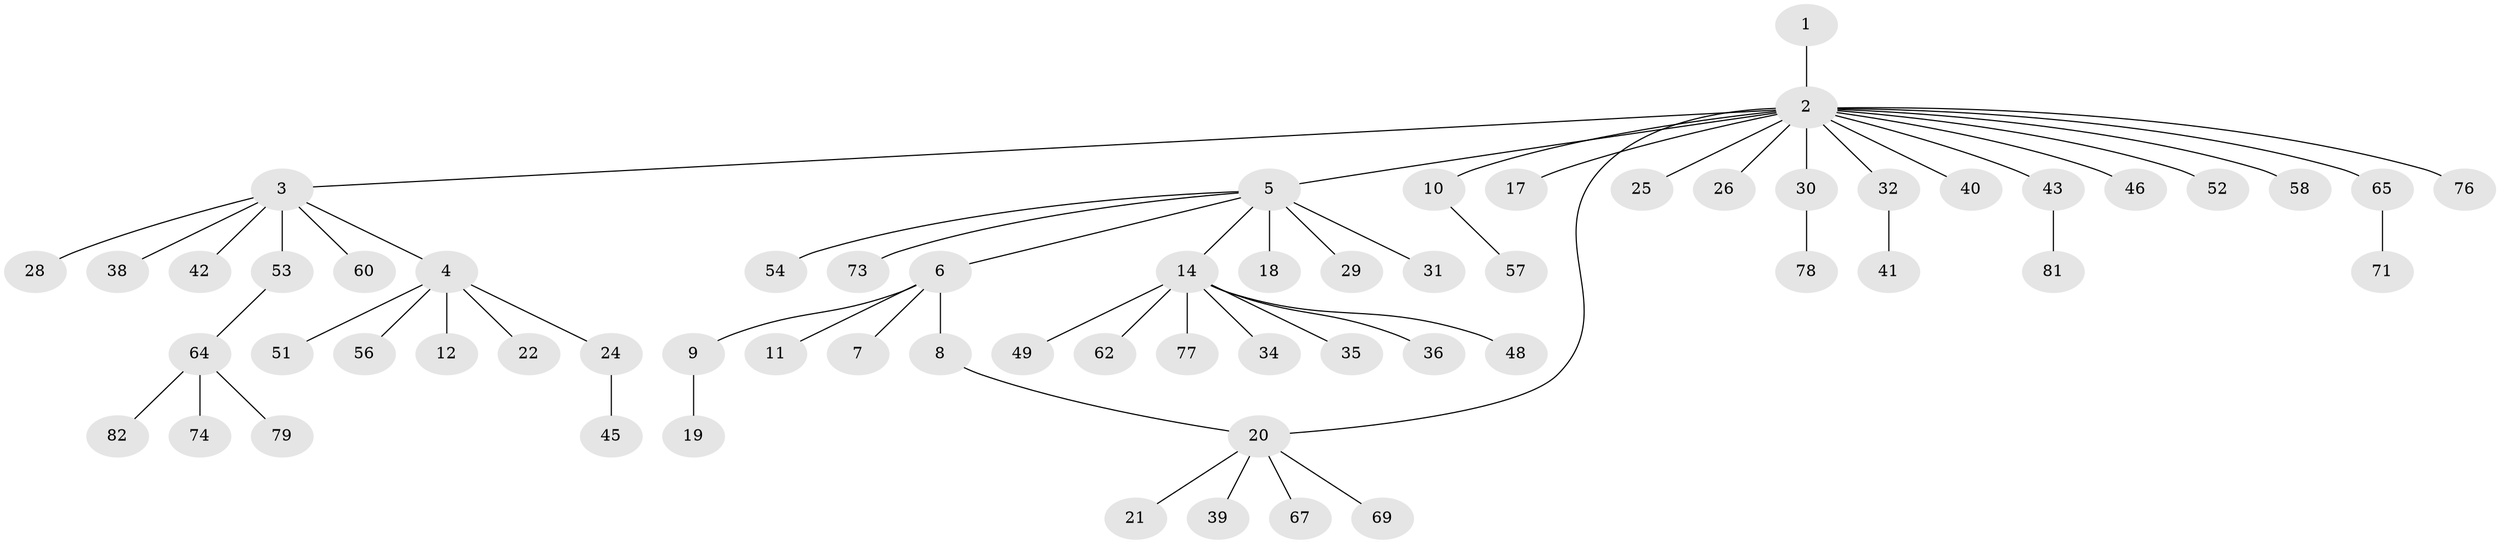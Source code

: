 // original degree distribution, {1: 0.6585365853658537, 17: 0.012195121951219513, 8: 0.012195121951219513, 7: 0.036585365853658534, 10: 0.012195121951219513, 6: 0.012195121951219513, 2: 0.17073170731707318, 3: 0.07317073170731707, 4: 0.012195121951219513}
// Generated by graph-tools (version 1.1) at 2025/41/03/06/25 10:41:51]
// undirected, 62 vertices, 62 edges
graph export_dot {
graph [start="1"]
  node [color=gray90,style=filled];
  1;
  2 [super="+15"];
  3 [super="+13"];
  4 [super="+16"];
  5 [super="+59"];
  6 [super="+23"];
  7;
  8;
  9;
  10 [super="+61"];
  11 [super="+37"];
  12;
  14 [super="+33"];
  17 [super="+47"];
  18;
  19;
  20 [super="+27"];
  21;
  22 [super="+66"];
  24;
  25;
  26;
  28;
  29;
  30 [super="+44"];
  31;
  32 [super="+72"];
  34;
  35;
  36;
  38;
  39;
  40;
  41;
  42 [super="+55"];
  43 [super="+75"];
  45 [super="+50"];
  46;
  48;
  49;
  51;
  52;
  53 [super="+63"];
  54;
  56;
  57;
  58;
  60;
  62;
  64 [super="+68"];
  65 [super="+70"];
  67;
  69;
  71;
  73;
  74;
  76;
  77 [super="+80"];
  78;
  79;
  81;
  82;
  1 -- 2;
  2 -- 3;
  2 -- 5 [weight=2];
  2 -- 10;
  2 -- 17;
  2 -- 20;
  2 -- 25;
  2 -- 26;
  2 -- 30;
  2 -- 32;
  2 -- 40;
  2 -- 43;
  2 -- 46;
  2 -- 52;
  2 -- 58;
  2 -- 76;
  2 -- 65;
  3 -- 4;
  3 -- 28;
  3 -- 38;
  3 -- 42;
  3 -- 53;
  3 -- 60;
  4 -- 12;
  4 -- 22;
  4 -- 24;
  4 -- 51;
  4 -- 56;
  5 -- 6;
  5 -- 14;
  5 -- 18;
  5 -- 29;
  5 -- 31;
  5 -- 54;
  5 -- 73;
  6 -- 7;
  6 -- 8;
  6 -- 9;
  6 -- 11;
  8 -- 20;
  9 -- 19;
  10 -- 57;
  14 -- 34;
  14 -- 35;
  14 -- 49;
  14 -- 62;
  14 -- 77;
  14 -- 48;
  14 -- 36;
  20 -- 21;
  20 -- 39;
  20 -- 67;
  20 -- 69;
  24 -- 45;
  30 -- 78;
  32 -- 41;
  43 -- 81;
  53 -- 64;
  64 -- 74;
  64 -- 82;
  64 -- 79;
  65 -- 71;
}
